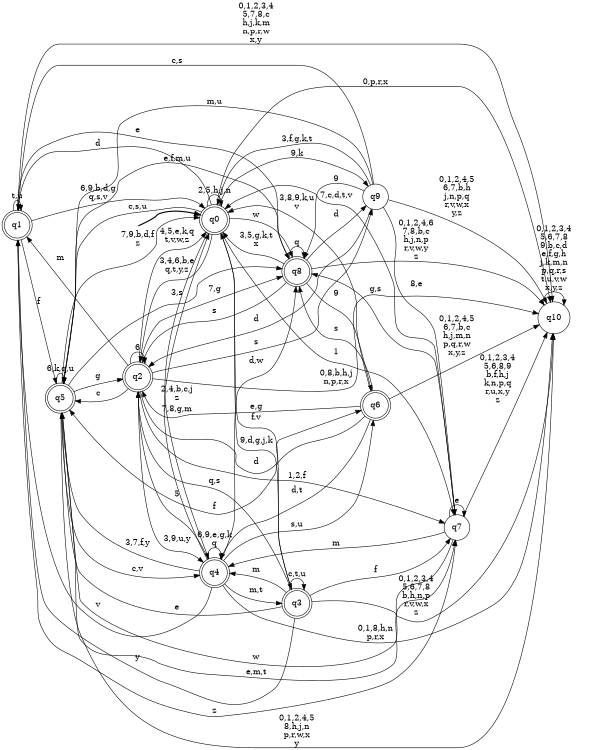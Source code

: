 digraph BlueStar {
__start0 [style = invis, shape = none, label = "", width = 0, height = 0];

rankdir=LR;
size="8,5";

s0 [style="rounded,filled", color="black", fillcolor="white" shape="doublecircle", label="q0"];
s1 [style="rounded,filled", color="black", fillcolor="white" shape="doublecircle", label="q1"];
s2 [style="rounded,filled", color="black", fillcolor="white" shape="doublecircle", label="q2"];
s3 [style="rounded,filled", color="black", fillcolor="white" shape="doublecircle", label="q3"];
s4 [style="rounded,filled", color="black", fillcolor="white" shape="doublecircle", label="q4"];
s5 [style="rounded,filled", color="black", fillcolor="white" shape="doublecircle", label="q5"];
s6 [style="rounded,filled", color="black", fillcolor="white" shape="doublecircle", label="q6"];
s7 [style="filled", color="black", fillcolor="white" shape="circle", label="q7"];
s8 [style="rounded,filled", color="black", fillcolor="white" shape="doublecircle", label="q8"];
s9 [style="filled", color="black", fillcolor="white" shape="circle", label="q9"];
s10 [style="filled", color="black", fillcolor="white" shape="circle", label="q10"];
subgraph cluster_main { 
	graph [pad=".75", ranksep="0.15", nodesep="0.15"];
	 style=invis; 
	__start0 -> s0 [penwidth=2];
}
s0 -> s0 [label="2,5,h,j,n"];
s0 -> s1 [label="d"];
s0 -> s2 [label="3,4,6,b,e\nq,t,y,z"];
s0 -> s3 [label="f,v"];
s0 -> s4 [label="7,8,g,m"];
s0 -> s5 [label="c,s,u"];
s0 -> s7 [label="1"];
s0 -> s8 [label="w"];
s0 -> s9 [label="9,k"];
s0 -> s10 [label="0,p,r,x"];
s1 -> s0 [label="6,9,b,d,g\nq,s,v"];
s1 -> s1 [label="t,u"];
s1 -> s5 [label="f"];
s1 -> s7 [label="z"];
s1 -> s8 [label="e"];
s1 -> s10 [label="0,1,2,3,4\n5,7,8,c\nh,j,k,m\nn,p,r,w\nx,y"];
s2 -> s0 [label="4,5,e,k,q\nt,v,w,z"];
s2 -> s1 [label="m"];
s2 -> s2 [label="6"];
s2 -> s4 [label="3,9,u,y"];
s2 -> s5 [label="c"];
s2 -> s6 [label="d"];
s2 -> s7 [label="1,2,f"];
s2 -> s8 [label="7,g"];
s2 -> s9 [label="s"];
s2 -> s10 [label="0,8,b,h,j\nn,p,r,x"];
s3 -> s0 [label="9,d,g,j,k"];
s3 -> s1 [label="y"];
s3 -> s2 [label="q,s"];
s3 -> s3 [label="c,t,u"];
s3 -> s4 [label="m"];
s3 -> s5 [label="e"];
s3 -> s7 [label="f"];
s3 -> s10 [label="0,1,2,3,4\n5,6,7,8\nb,h,n,p\nr,v,w,x\nz"];
s4 -> s0 [label="2,4,b,c,j\nz"];
s4 -> s1 [label="v"];
s4 -> s2 [label="5"];
s4 -> s3 [label="m,t"];
s4 -> s4 [label="6,9,e,g,k\nq"];
s4 -> s5 [label="3,7,f,y"];
s4 -> s6 [label="s,u"];
s4 -> s8 [label="d,w"];
s4 -> s10 [label="0,1,8,h,n\np,r,x"];
s5 -> s0 [label="7,9,b,d,f\nz"];
s5 -> s2 [label="g"];
s5 -> s4 [label="c,v"];
s5 -> s5 [label="6,k,q,u"];
s5 -> s7 [label="e,m,t"];
s5 -> s8 [label="3,s"];
s5 -> s10 [label="0,1,2,4,5\n8,h,j,n\np,r,w,x\ny"];
s6 -> s0 [label="3,8,9,k,u\nv"];
s6 -> s2 [label="e,g"];
s6 -> s4 [label="d,t"];
s6 -> s5 [label="f"];
s6 -> s8 [label="s"];
s6 -> s10 [label="0,1,2,4,5\n6,7,b,c\nh,j,m,n\np,q,r,w\nx,y,z"];
s7 -> s0 [label="7,c,d,t,v"];
s7 -> s4 [label="m"];
s7 -> s5 [label="w"];
s7 -> s7 [label="e"];
s7 -> s8 [label="g,s"];
s7 -> s10 [label="0,1,2,3,4\n5,6,8,9\nb,f,h,j\nk,n,p,q\nr,u,x,y\nz"];
s8 -> s0 [label="3,5,g,k,t\nx"];
s8 -> s2 [label="s"];
s8 -> s5 [label="e,f,m,u"];
s8 -> s6 [label="9"];
s8 -> s8 [label="q"];
s8 -> s9 [label="d"];
s8 -> s10 [label="0,1,2,4,6\n7,8,b,c\nh,j,n,p\nr,v,w,y\nz"];
s9 -> s0 [label="3,f,g,k,t"];
s9 -> s1 [label="c,s"];
s9 -> s2 [label="d"];
s9 -> s5 [label="m,u"];
s9 -> s7 [label="8,e"];
s9 -> s8 [label="9"];
s9 -> s10 [label="0,1,2,4,5\n6,7,b,h\nj,n,p,q\nr,v,w,x\ny,z"];
s10 -> s10 [label="0,1,2,3,4\n5,6,7,8\n9,b,c,d\ne,f,g,h\nj,k,m,n\np,q,r,s\nt,u,v,w\nx,y,z"];

}